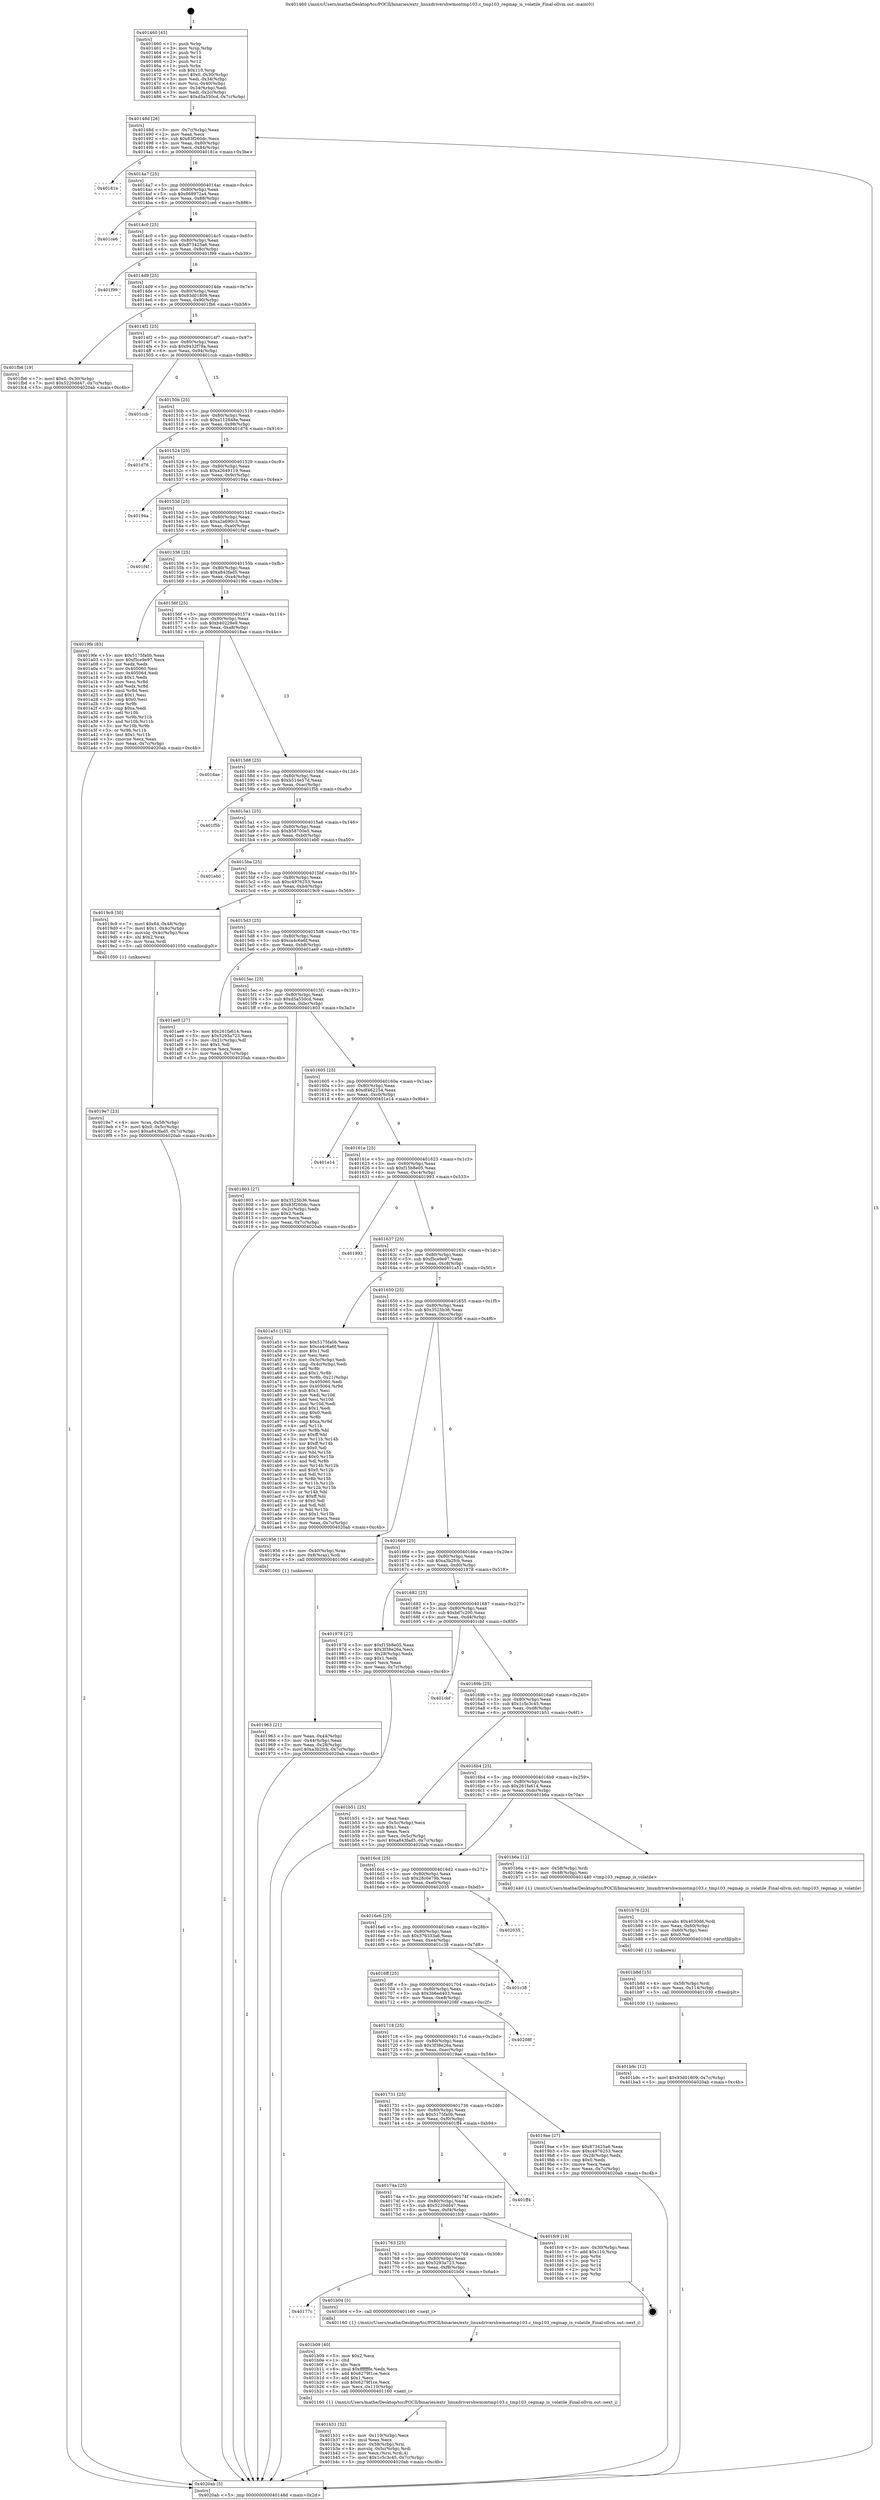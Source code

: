 digraph "0x401460" {
  label = "0x401460 (/mnt/c/Users/mathe/Desktop/tcc/POCII/binaries/extr_linuxdrivershwmontmp103.c_tmp103_regmap_is_volatile_Final-ollvm.out::main(0))"
  labelloc = "t"
  node[shape=record]

  Entry [label="",width=0.3,height=0.3,shape=circle,fillcolor=black,style=filled]
  "0x40148d" [label="{
     0x40148d [26]\l
     | [instrs]\l
     &nbsp;&nbsp;0x40148d \<+3\>: mov -0x7c(%rbp),%eax\l
     &nbsp;&nbsp;0x401490 \<+2\>: mov %eax,%ecx\l
     &nbsp;&nbsp;0x401492 \<+6\>: sub $0x83f260dc,%ecx\l
     &nbsp;&nbsp;0x401498 \<+3\>: mov %eax,-0x80(%rbp)\l
     &nbsp;&nbsp;0x40149b \<+6\>: mov %ecx,-0x84(%rbp)\l
     &nbsp;&nbsp;0x4014a1 \<+6\>: je 000000000040181e \<main+0x3be\>\l
  }"]
  "0x40181e" [label="{
     0x40181e\l
  }", style=dashed]
  "0x4014a7" [label="{
     0x4014a7 [25]\l
     | [instrs]\l
     &nbsp;&nbsp;0x4014a7 \<+5\>: jmp 00000000004014ac \<main+0x4c\>\l
     &nbsp;&nbsp;0x4014ac \<+3\>: mov -0x80(%rbp),%eax\l
     &nbsp;&nbsp;0x4014af \<+5\>: sub $0x868972a4,%eax\l
     &nbsp;&nbsp;0x4014b4 \<+6\>: mov %eax,-0x88(%rbp)\l
     &nbsp;&nbsp;0x4014ba \<+6\>: je 0000000000401ce6 \<main+0x886\>\l
  }"]
  Exit [label="",width=0.3,height=0.3,shape=circle,fillcolor=black,style=filled,peripheries=2]
  "0x401ce6" [label="{
     0x401ce6\l
  }", style=dashed]
  "0x4014c0" [label="{
     0x4014c0 [25]\l
     | [instrs]\l
     &nbsp;&nbsp;0x4014c0 \<+5\>: jmp 00000000004014c5 \<main+0x65\>\l
     &nbsp;&nbsp;0x4014c5 \<+3\>: mov -0x80(%rbp),%eax\l
     &nbsp;&nbsp;0x4014c8 \<+5\>: sub $0x873425a6,%eax\l
     &nbsp;&nbsp;0x4014cd \<+6\>: mov %eax,-0x8c(%rbp)\l
     &nbsp;&nbsp;0x4014d3 \<+6\>: je 0000000000401f99 \<main+0xb39\>\l
  }"]
  "0x401b9c" [label="{
     0x401b9c [12]\l
     | [instrs]\l
     &nbsp;&nbsp;0x401b9c \<+7\>: movl $0x93d01809,-0x7c(%rbp)\l
     &nbsp;&nbsp;0x401ba3 \<+5\>: jmp 00000000004020ab \<main+0xc4b\>\l
  }"]
  "0x401f99" [label="{
     0x401f99\l
  }", style=dashed]
  "0x4014d9" [label="{
     0x4014d9 [25]\l
     | [instrs]\l
     &nbsp;&nbsp;0x4014d9 \<+5\>: jmp 00000000004014de \<main+0x7e\>\l
     &nbsp;&nbsp;0x4014de \<+3\>: mov -0x80(%rbp),%eax\l
     &nbsp;&nbsp;0x4014e1 \<+5\>: sub $0x93d01809,%eax\l
     &nbsp;&nbsp;0x4014e6 \<+6\>: mov %eax,-0x90(%rbp)\l
     &nbsp;&nbsp;0x4014ec \<+6\>: je 0000000000401fb6 \<main+0xb56\>\l
  }"]
  "0x401b8d" [label="{
     0x401b8d [15]\l
     | [instrs]\l
     &nbsp;&nbsp;0x401b8d \<+4\>: mov -0x58(%rbp),%rdi\l
     &nbsp;&nbsp;0x401b91 \<+6\>: mov %eax,-0x114(%rbp)\l
     &nbsp;&nbsp;0x401b97 \<+5\>: call 0000000000401030 \<free@plt\>\l
     | [calls]\l
     &nbsp;&nbsp;0x401030 \{1\} (unknown)\l
  }"]
  "0x401fb6" [label="{
     0x401fb6 [19]\l
     | [instrs]\l
     &nbsp;&nbsp;0x401fb6 \<+7\>: movl $0x0,-0x30(%rbp)\l
     &nbsp;&nbsp;0x401fbd \<+7\>: movl $0x5220dd47,-0x7c(%rbp)\l
     &nbsp;&nbsp;0x401fc4 \<+5\>: jmp 00000000004020ab \<main+0xc4b\>\l
  }"]
  "0x4014f2" [label="{
     0x4014f2 [25]\l
     | [instrs]\l
     &nbsp;&nbsp;0x4014f2 \<+5\>: jmp 00000000004014f7 \<main+0x97\>\l
     &nbsp;&nbsp;0x4014f7 \<+3\>: mov -0x80(%rbp),%eax\l
     &nbsp;&nbsp;0x4014fa \<+5\>: sub $0x9432f79a,%eax\l
     &nbsp;&nbsp;0x4014ff \<+6\>: mov %eax,-0x94(%rbp)\l
     &nbsp;&nbsp;0x401505 \<+6\>: je 0000000000401ccb \<main+0x86b\>\l
  }"]
  "0x401b76" [label="{
     0x401b76 [23]\l
     | [instrs]\l
     &nbsp;&nbsp;0x401b76 \<+10\>: movabs $0x4030d6,%rdi\l
     &nbsp;&nbsp;0x401b80 \<+3\>: mov %eax,-0x60(%rbp)\l
     &nbsp;&nbsp;0x401b83 \<+3\>: mov -0x60(%rbp),%esi\l
     &nbsp;&nbsp;0x401b86 \<+2\>: mov $0x0,%al\l
     &nbsp;&nbsp;0x401b88 \<+5\>: call 0000000000401040 \<printf@plt\>\l
     | [calls]\l
     &nbsp;&nbsp;0x401040 \{1\} (unknown)\l
  }"]
  "0x401ccb" [label="{
     0x401ccb\l
  }", style=dashed]
  "0x40150b" [label="{
     0x40150b [25]\l
     | [instrs]\l
     &nbsp;&nbsp;0x40150b \<+5\>: jmp 0000000000401510 \<main+0xb0\>\l
     &nbsp;&nbsp;0x401510 \<+3\>: mov -0x80(%rbp),%eax\l
     &nbsp;&nbsp;0x401513 \<+5\>: sub $0xa112848e,%eax\l
     &nbsp;&nbsp;0x401518 \<+6\>: mov %eax,-0x98(%rbp)\l
     &nbsp;&nbsp;0x40151e \<+6\>: je 0000000000401d76 \<main+0x916\>\l
  }"]
  "0x401b31" [label="{
     0x401b31 [32]\l
     | [instrs]\l
     &nbsp;&nbsp;0x401b31 \<+6\>: mov -0x110(%rbp),%ecx\l
     &nbsp;&nbsp;0x401b37 \<+3\>: imul %eax,%ecx\l
     &nbsp;&nbsp;0x401b3a \<+4\>: mov -0x58(%rbp),%rsi\l
     &nbsp;&nbsp;0x401b3e \<+4\>: movslq -0x5c(%rbp),%rdi\l
     &nbsp;&nbsp;0x401b42 \<+3\>: mov %ecx,(%rsi,%rdi,4)\l
     &nbsp;&nbsp;0x401b45 \<+7\>: movl $0x1c5c3c45,-0x7c(%rbp)\l
     &nbsp;&nbsp;0x401b4c \<+5\>: jmp 00000000004020ab \<main+0xc4b\>\l
  }"]
  "0x401d76" [label="{
     0x401d76\l
  }", style=dashed]
  "0x401524" [label="{
     0x401524 [25]\l
     | [instrs]\l
     &nbsp;&nbsp;0x401524 \<+5\>: jmp 0000000000401529 \<main+0xc9\>\l
     &nbsp;&nbsp;0x401529 \<+3\>: mov -0x80(%rbp),%eax\l
     &nbsp;&nbsp;0x40152c \<+5\>: sub $0xa2649119,%eax\l
     &nbsp;&nbsp;0x401531 \<+6\>: mov %eax,-0x9c(%rbp)\l
     &nbsp;&nbsp;0x401537 \<+6\>: je 000000000040194a \<main+0x4ea\>\l
  }"]
  "0x401b09" [label="{
     0x401b09 [40]\l
     | [instrs]\l
     &nbsp;&nbsp;0x401b09 \<+5\>: mov $0x2,%ecx\l
     &nbsp;&nbsp;0x401b0e \<+1\>: cltd\l
     &nbsp;&nbsp;0x401b0f \<+2\>: idiv %ecx\l
     &nbsp;&nbsp;0x401b11 \<+6\>: imul $0xfffffffe,%edx,%ecx\l
     &nbsp;&nbsp;0x401b17 \<+6\>: add $0x6279f1ce,%ecx\l
     &nbsp;&nbsp;0x401b1d \<+3\>: add $0x1,%ecx\l
     &nbsp;&nbsp;0x401b20 \<+6\>: sub $0x6279f1ce,%ecx\l
     &nbsp;&nbsp;0x401b26 \<+6\>: mov %ecx,-0x110(%rbp)\l
     &nbsp;&nbsp;0x401b2c \<+5\>: call 0000000000401160 \<next_i\>\l
     | [calls]\l
     &nbsp;&nbsp;0x401160 \{1\} (/mnt/c/Users/mathe/Desktop/tcc/POCII/binaries/extr_linuxdrivershwmontmp103.c_tmp103_regmap_is_volatile_Final-ollvm.out::next_i)\l
  }"]
  "0x40194a" [label="{
     0x40194a\l
  }", style=dashed]
  "0x40153d" [label="{
     0x40153d [25]\l
     | [instrs]\l
     &nbsp;&nbsp;0x40153d \<+5\>: jmp 0000000000401542 \<main+0xe2\>\l
     &nbsp;&nbsp;0x401542 \<+3\>: mov -0x80(%rbp),%eax\l
     &nbsp;&nbsp;0x401545 \<+5\>: sub $0xa2a690c3,%eax\l
     &nbsp;&nbsp;0x40154a \<+6\>: mov %eax,-0xa0(%rbp)\l
     &nbsp;&nbsp;0x401550 \<+6\>: je 0000000000401f4f \<main+0xaef\>\l
  }"]
  "0x40177c" [label="{
     0x40177c\l
  }", style=dashed]
  "0x401f4f" [label="{
     0x401f4f\l
  }", style=dashed]
  "0x401556" [label="{
     0x401556 [25]\l
     | [instrs]\l
     &nbsp;&nbsp;0x401556 \<+5\>: jmp 000000000040155b \<main+0xfb\>\l
     &nbsp;&nbsp;0x40155b \<+3\>: mov -0x80(%rbp),%eax\l
     &nbsp;&nbsp;0x40155e \<+5\>: sub $0xa843fad5,%eax\l
     &nbsp;&nbsp;0x401563 \<+6\>: mov %eax,-0xa4(%rbp)\l
     &nbsp;&nbsp;0x401569 \<+6\>: je 00000000004019fe \<main+0x59e\>\l
  }"]
  "0x401b04" [label="{
     0x401b04 [5]\l
     | [instrs]\l
     &nbsp;&nbsp;0x401b04 \<+5\>: call 0000000000401160 \<next_i\>\l
     | [calls]\l
     &nbsp;&nbsp;0x401160 \{1\} (/mnt/c/Users/mathe/Desktop/tcc/POCII/binaries/extr_linuxdrivershwmontmp103.c_tmp103_regmap_is_volatile_Final-ollvm.out::next_i)\l
  }"]
  "0x4019fe" [label="{
     0x4019fe [83]\l
     | [instrs]\l
     &nbsp;&nbsp;0x4019fe \<+5\>: mov $0x5175fa0b,%eax\l
     &nbsp;&nbsp;0x401a03 \<+5\>: mov $0xf5ce9e97,%ecx\l
     &nbsp;&nbsp;0x401a08 \<+2\>: xor %edx,%edx\l
     &nbsp;&nbsp;0x401a0a \<+7\>: mov 0x405060,%esi\l
     &nbsp;&nbsp;0x401a11 \<+7\>: mov 0x405064,%edi\l
     &nbsp;&nbsp;0x401a18 \<+3\>: sub $0x1,%edx\l
     &nbsp;&nbsp;0x401a1b \<+3\>: mov %esi,%r8d\l
     &nbsp;&nbsp;0x401a1e \<+3\>: add %edx,%r8d\l
     &nbsp;&nbsp;0x401a21 \<+4\>: imul %r8d,%esi\l
     &nbsp;&nbsp;0x401a25 \<+3\>: and $0x1,%esi\l
     &nbsp;&nbsp;0x401a28 \<+3\>: cmp $0x0,%esi\l
     &nbsp;&nbsp;0x401a2b \<+4\>: sete %r9b\l
     &nbsp;&nbsp;0x401a2f \<+3\>: cmp $0xa,%edi\l
     &nbsp;&nbsp;0x401a32 \<+4\>: setl %r10b\l
     &nbsp;&nbsp;0x401a36 \<+3\>: mov %r9b,%r11b\l
     &nbsp;&nbsp;0x401a39 \<+3\>: and %r10b,%r11b\l
     &nbsp;&nbsp;0x401a3c \<+3\>: xor %r10b,%r9b\l
     &nbsp;&nbsp;0x401a3f \<+3\>: or %r9b,%r11b\l
     &nbsp;&nbsp;0x401a42 \<+4\>: test $0x1,%r11b\l
     &nbsp;&nbsp;0x401a46 \<+3\>: cmovne %ecx,%eax\l
     &nbsp;&nbsp;0x401a49 \<+3\>: mov %eax,-0x7c(%rbp)\l
     &nbsp;&nbsp;0x401a4c \<+5\>: jmp 00000000004020ab \<main+0xc4b\>\l
  }"]
  "0x40156f" [label="{
     0x40156f [25]\l
     | [instrs]\l
     &nbsp;&nbsp;0x40156f \<+5\>: jmp 0000000000401574 \<main+0x114\>\l
     &nbsp;&nbsp;0x401574 \<+3\>: mov -0x80(%rbp),%eax\l
     &nbsp;&nbsp;0x401577 \<+5\>: sub $0xb40228e9,%eax\l
     &nbsp;&nbsp;0x40157c \<+6\>: mov %eax,-0xa8(%rbp)\l
     &nbsp;&nbsp;0x401582 \<+6\>: je 00000000004018ae \<main+0x44e\>\l
  }"]
  "0x401763" [label="{
     0x401763 [25]\l
     | [instrs]\l
     &nbsp;&nbsp;0x401763 \<+5\>: jmp 0000000000401768 \<main+0x308\>\l
     &nbsp;&nbsp;0x401768 \<+3\>: mov -0x80(%rbp),%eax\l
     &nbsp;&nbsp;0x40176b \<+5\>: sub $0x5293a723,%eax\l
     &nbsp;&nbsp;0x401770 \<+6\>: mov %eax,-0xf8(%rbp)\l
     &nbsp;&nbsp;0x401776 \<+6\>: je 0000000000401b04 \<main+0x6a4\>\l
  }"]
  "0x4018ae" [label="{
     0x4018ae\l
  }", style=dashed]
  "0x401588" [label="{
     0x401588 [25]\l
     | [instrs]\l
     &nbsp;&nbsp;0x401588 \<+5\>: jmp 000000000040158d \<main+0x12d\>\l
     &nbsp;&nbsp;0x40158d \<+3\>: mov -0x80(%rbp),%eax\l
     &nbsp;&nbsp;0x401590 \<+5\>: sub $0xb514e57d,%eax\l
     &nbsp;&nbsp;0x401595 \<+6\>: mov %eax,-0xac(%rbp)\l
     &nbsp;&nbsp;0x40159b \<+6\>: je 0000000000401f5b \<main+0xafb\>\l
  }"]
  "0x401fc9" [label="{
     0x401fc9 [19]\l
     | [instrs]\l
     &nbsp;&nbsp;0x401fc9 \<+3\>: mov -0x30(%rbp),%eax\l
     &nbsp;&nbsp;0x401fcc \<+7\>: add $0x110,%rsp\l
     &nbsp;&nbsp;0x401fd3 \<+1\>: pop %rbx\l
     &nbsp;&nbsp;0x401fd4 \<+2\>: pop %r12\l
     &nbsp;&nbsp;0x401fd6 \<+2\>: pop %r14\l
     &nbsp;&nbsp;0x401fd8 \<+2\>: pop %r15\l
     &nbsp;&nbsp;0x401fda \<+1\>: pop %rbp\l
     &nbsp;&nbsp;0x401fdb \<+1\>: ret\l
  }"]
  "0x401f5b" [label="{
     0x401f5b\l
  }", style=dashed]
  "0x4015a1" [label="{
     0x4015a1 [25]\l
     | [instrs]\l
     &nbsp;&nbsp;0x4015a1 \<+5\>: jmp 00000000004015a6 \<main+0x146\>\l
     &nbsp;&nbsp;0x4015a6 \<+3\>: mov -0x80(%rbp),%eax\l
     &nbsp;&nbsp;0x4015a9 \<+5\>: sub $0xb58700e5,%eax\l
     &nbsp;&nbsp;0x4015ae \<+6\>: mov %eax,-0xb0(%rbp)\l
     &nbsp;&nbsp;0x4015b4 \<+6\>: je 0000000000401eb0 \<main+0xa50\>\l
  }"]
  "0x40174a" [label="{
     0x40174a [25]\l
     | [instrs]\l
     &nbsp;&nbsp;0x40174a \<+5\>: jmp 000000000040174f \<main+0x2ef\>\l
     &nbsp;&nbsp;0x40174f \<+3\>: mov -0x80(%rbp),%eax\l
     &nbsp;&nbsp;0x401752 \<+5\>: sub $0x5220dd47,%eax\l
     &nbsp;&nbsp;0x401757 \<+6\>: mov %eax,-0xf4(%rbp)\l
     &nbsp;&nbsp;0x40175d \<+6\>: je 0000000000401fc9 \<main+0xb69\>\l
  }"]
  "0x401eb0" [label="{
     0x401eb0\l
  }", style=dashed]
  "0x4015ba" [label="{
     0x4015ba [25]\l
     | [instrs]\l
     &nbsp;&nbsp;0x4015ba \<+5\>: jmp 00000000004015bf \<main+0x15f\>\l
     &nbsp;&nbsp;0x4015bf \<+3\>: mov -0x80(%rbp),%eax\l
     &nbsp;&nbsp;0x4015c2 \<+5\>: sub $0xc4976253,%eax\l
     &nbsp;&nbsp;0x4015c7 \<+6\>: mov %eax,-0xb4(%rbp)\l
     &nbsp;&nbsp;0x4015cd \<+6\>: je 00000000004019c9 \<main+0x569\>\l
  }"]
  "0x401ff4" [label="{
     0x401ff4\l
  }", style=dashed]
  "0x4019c9" [label="{
     0x4019c9 [30]\l
     | [instrs]\l
     &nbsp;&nbsp;0x4019c9 \<+7\>: movl $0x64,-0x48(%rbp)\l
     &nbsp;&nbsp;0x4019d0 \<+7\>: movl $0x1,-0x4c(%rbp)\l
     &nbsp;&nbsp;0x4019d7 \<+4\>: movslq -0x4c(%rbp),%rax\l
     &nbsp;&nbsp;0x4019db \<+4\>: shl $0x2,%rax\l
     &nbsp;&nbsp;0x4019df \<+3\>: mov %rax,%rdi\l
     &nbsp;&nbsp;0x4019e2 \<+5\>: call 0000000000401050 \<malloc@plt\>\l
     | [calls]\l
     &nbsp;&nbsp;0x401050 \{1\} (unknown)\l
  }"]
  "0x4015d3" [label="{
     0x4015d3 [25]\l
     | [instrs]\l
     &nbsp;&nbsp;0x4015d3 \<+5\>: jmp 00000000004015d8 \<main+0x178\>\l
     &nbsp;&nbsp;0x4015d8 \<+3\>: mov -0x80(%rbp),%eax\l
     &nbsp;&nbsp;0x4015db \<+5\>: sub $0xca4c6a6f,%eax\l
     &nbsp;&nbsp;0x4015e0 \<+6\>: mov %eax,-0xb8(%rbp)\l
     &nbsp;&nbsp;0x4015e6 \<+6\>: je 0000000000401ae9 \<main+0x689\>\l
  }"]
  "0x4019e7" [label="{
     0x4019e7 [23]\l
     | [instrs]\l
     &nbsp;&nbsp;0x4019e7 \<+4\>: mov %rax,-0x58(%rbp)\l
     &nbsp;&nbsp;0x4019eb \<+7\>: movl $0x0,-0x5c(%rbp)\l
     &nbsp;&nbsp;0x4019f2 \<+7\>: movl $0xa843fad5,-0x7c(%rbp)\l
     &nbsp;&nbsp;0x4019f9 \<+5\>: jmp 00000000004020ab \<main+0xc4b\>\l
  }"]
  "0x401ae9" [label="{
     0x401ae9 [27]\l
     | [instrs]\l
     &nbsp;&nbsp;0x401ae9 \<+5\>: mov $0x261fa614,%eax\l
     &nbsp;&nbsp;0x401aee \<+5\>: mov $0x5293a723,%ecx\l
     &nbsp;&nbsp;0x401af3 \<+3\>: mov -0x21(%rbp),%dl\l
     &nbsp;&nbsp;0x401af6 \<+3\>: test $0x1,%dl\l
     &nbsp;&nbsp;0x401af9 \<+3\>: cmovne %ecx,%eax\l
     &nbsp;&nbsp;0x401afc \<+3\>: mov %eax,-0x7c(%rbp)\l
     &nbsp;&nbsp;0x401aff \<+5\>: jmp 00000000004020ab \<main+0xc4b\>\l
  }"]
  "0x4015ec" [label="{
     0x4015ec [25]\l
     | [instrs]\l
     &nbsp;&nbsp;0x4015ec \<+5\>: jmp 00000000004015f1 \<main+0x191\>\l
     &nbsp;&nbsp;0x4015f1 \<+3\>: mov -0x80(%rbp),%eax\l
     &nbsp;&nbsp;0x4015f4 \<+5\>: sub $0xd5a550cd,%eax\l
     &nbsp;&nbsp;0x4015f9 \<+6\>: mov %eax,-0xbc(%rbp)\l
     &nbsp;&nbsp;0x4015ff \<+6\>: je 0000000000401803 \<main+0x3a3\>\l
  }"]
  "0x401731" [label="{
     0x401731 [25]\l
     | [instrs]\l
     &nbsp;&nbsp;0x401731 \<+5\>: jmp 0000000000401736 \<main+0x2d6\>\l
     &nbsp;&nbsp;0x401736 \<+3\>: mov -0x80(%rbp),%eax\l
     &nbsp;&nbsp;0x401739 \<+5\>: sub $0x5175fa0b,%eax\l
     &nbsp;&nbsp;0x40173e \<+6\>: mov %eax,-0xf0(%rbp)\l
     &nbsp;&nbsp;0x401744 \<+6\>: je 0000000000401ff4 \<main+0xb94\>\l
  }"]
  "0x401803" [label="{
     0x401803 [27]\l
     | [instrs]\l
     &nbsp;&nbsp;0x401803 \<+5\>: mov $0x3525b36,%eax\l
     &nbsp;&nbsp;0x401808 \<+5\>: mov $0x83f260dc,%ecx\l
     &nbsp;&nbsp;0x40180d \<+3\>: mov -0x2c(%rbp),%edx\l
     &nbsp;&nbsp;0x401810 \<+3\>: cmp $0x2,%edx\l
     &nbsp;&nbsp;0x401813 \<+3\>: cmovne %ecx,%eax\l
     &nbsp;&nbsp;0x401816 \<+3\>: mov %eax,-0x7c(%rbp)\l
     &nbsp;&nbsp;0x401819 \<+5\>: jmp 00000000004020ab \<main+0xc4b\>\l
  }"]
  "0x401605" [label="{
     0x401605 [25]\l
     | [instrs]\l
     &nbsp;&nbsp;0x401605 \<+5\>: jmp 000000000040160a \<main+0x1aa\>\l
     &nbsp;&nbsp;0x40160a \<+3\>: mov -0x80(%rbp),%eax\l
     &nbsp;&nbsp;0x40160d \<+5\>: sub $0xdf462254,%eax\l
     &nbsp;&nbsp;0x401612 \<+6\>: mov %eax,-0xc0(%rbp)\l
     &nbsp;&nbsp;0x401618 \<+6\>: je 0000000000401e14 \<main+0x9b4\>\l
  }"]
  "0x4020ab" [label="{
     0x4020ab [5]\l
     | [instrs]\l
     &nbsp;&nbsp;0x4020ab \<+5\>: jmp 000000000040148d \<main+0x2d\>\l
  }"]
  "0x401460" [label="{
     0x401460 [45]\l
     | [instrs]\l
     &nbsp;&nbsp;0x401460 \<+1\>: push %rbp\l
     &nbsp;&nbsp;0x401461 \<+3\>: mov %rsp,%rbp\l
     &nbsp;&nbsp;0x401464 \<+2\>: push %r15\l
     &nbsp;&nbsp;0x401466 \<+2\>: push %r14\l
     &nbsp;&nbsp;0x401468 \<+2\>: push %r12\l
     &nbsp;&nbsp;0x40146a \<+1\>: push %rbx\l
     &nbsp;&nbsp;0x40146b \<+7\>: sub $0x110,%rsp\l
     &nbsp;&nbsp;0x401472 \<+7\>: movl $0x0,-0x30(%rbp)\l
     &nbsp;&nbsp;0x401479 \<+3\>: mov %edi,-0x34(%rbp)\l
     &nbsp;&nbsp;0x40147c \<+4\>: mov %rsi,-0x40(%rbp)\l
     &nbsp;&nbsp;0x401480 \<+3\>: mov -0x34(%rbp),%edi\l
     &nbsp;&nbsp;0x401483 \<+3\>: mov %edi,-0x2c(%rbp)\l
     &nbsp;&nbsp;0x401486 \<+7\>: movl $0xd5a550cd,-0x7c(%rbp)\l
  }"]
  "0x4019ae" [label="{
     0x4019ae [27]\l
     | [instrs]\l
     &nbsp;&nbsp;0x4019ae \<+5\>: mov $0x873425a6,%eax\l
     &nbsp;&nbsp;0x4019b3 \<+5\>: mov $0xc4976253,%ecx\l
     &nbsp;&nbsp;0x4019b8 \<+3\>: mov -0x28(%rbp),%edx\l
     &nbsp;&nbsp;0x4019bb \<+3\>: cmp $0x0,%edx\l
     &nbsp;&nbsp;0x4019be \<+3\>: cmove %ecx,%eax\l
     &nbsp;&nbsp;0x4019c1 \<+3\>: mov %eax,-0x7c(%rbp)\l
     &nbsp;&nbsp;0x4019c4 \<+5\>: jmp 00000000004020ab \<main+0xc4b\>\l
  }"]
  "0x401e14" [label="{
     0x401e14\l
  }", style=dashed]
  "0x40161e" [label="{
     0x40161e [25]\l
     | [instrs]\l
     &nbsp;&nbsp;0x40161e \<+5\>: jmp 0000000000401623 \<main+0x1c3\>\l
     &nbsp;&nbsp;0x401623 \<+3\>: mov -0x80(%rbp),%eax\l
     &nbsp;&nbsp;0x401626 \<+5\>: sub $0xf15b8e05,%eax\l
     &nbsp;&nbsp;0x40162b \<+6\>: mov %eax,-0xc4(%rbp)\l
     &nbsp;&nbsp;0x401631 \<+6\>: je 0000000000401993 \<main+0x533\>\l
  }"]
  "0x401718" [label="{
     0x401718 [25]\l
     | [instrs]\l
     &nbsp;&nbsp;0x401718 \<+5\>: jmp 000000000040171d \<main+0x2bd\>\l
     &nbsp;&nbsp;0x40171d \<+3\>: mov -0x80(%rbp),%eax\l
     &nbsp;&nbsp;0x401720 \<+5\>: sub $0x3f38e26a,%eax\l
     &nbsp;&nbsp;0x401725 \<+6\>: mov %eax,-0xec(%rbp)\l
     &nbsp;&nbsp;0x40172b \<+6\>: je 00000000004019ae \<main+0x54e\>\l
  }"]
  "0x401993" [label="{
     0x401993\l
  }", style=dashed]
  "0x401637" [label="{
     0x401637 [25]\l
     | [instrs]\l
     &nbsp;&nbsp;0x401637 \<+5\>: jmp 000000000040163c \<main+0x1dc\>\l
     &nbsp;&nbsp;0x40163c \<+3\>: mov -0x80(%rbp),%eax\l
     &nbsp;&nbsp;0x40163f \<+5\>: sub $0xf5ce9e97,%eax\l
     &nbsp;&nbsp;0x401644 \<+6\>: mov %eax,-0xc8(%rbp)\l
     &nbsp;&nbsp;0x40164a \<+6\>: je 0000000000401a51 \<main+0x5f1\>\l
  }"]
  "0x40208f" [label="{
     0x40208f\l
  }", style=dashed]
  "0x401a51" [label="{
     0x401a51 [152]\l
     | [instrs]\l
     &nbsp;&nbsp;0x401a51 \<+5\>: mov $0x5175fa0b,%eax\l
     &nbsp;&nbsp;0x401a56 \<+5\>: mov $0xca4c6a6f,%ecx\l
     &nbsp;&nbsp;0x401a5b \<+2\>: mov $0x1,%dl\l
     &nbsp;&nbsp;0x401a5d \<+2\>: xor %esi,%esi\l
     &nbsp;&nbsp;0x401a5f \<+3\>: mov -0x5c(%rbp),%edi\l
     &nbsp;&nbsp;0x401a62 \<+3\>: cmp -0x4c(%rbp),%edi\l
     &nbsp;&nbsp;0x401a65 \<+4\>: setl %r8b\l
     &nbsp;&nbsp;0x401a69 \<+4\>: and $0x1,%r8b\l
     &nbsp;&nbsp;0x401a6d \<+4\>: mov %r8b,-0x21(%rbp)\l
     &nbsp;&nbsp;0x401a71 \<+7\>: mov 0x405060,%edi\l
     &nbsp;&nbsp;0x401a78 \<+8\>: mov 0x405064,%r9d\l
     &nbsp;&nbsp;0x401a80 \<+3\>: sub $0x1,%esi\l
     &nbsp;&nbsp;0x401a83 \<+3\>: mov %edi,%r10d\l
     &nbsp;&nbsp;0x401a86 \<+3\>: add %esi,%r10d\l
     &nbsp;&nbsp;0x401a89 \<+4\>: imul %r10d,%edi\l
     &nbsp;&nbsp;0x401a8d \<+3\>: and $0x1,%edi\l
     &nbsp;&nbsp;0x401a90 \<+3\>: cmp $0x0,%edi\l
     &nbsp;&nbsp;0x401a93 \<+4\>: sete %r8b\l
     &nbsp;&nbsp;0x401a97 \<+4\>: cmp $0xa,%r9d\l
     &nbsp;&nbsp;0x401a9b \<+4\>: setl %r11b\l
     &nbsp;&nbsp;0x401a9f \<+3\>: mov %r8b,%bl\l
     &nbsp;&nbsp;0x401aa2 \<+3\>: xor $0xff,%bl\l
     &nbsp;&nbsp;0x401aa5 \<+3\>: mov %r11b,%r14b\l
     &nbsp;&nbsp;0x401aa8 \<+4\>: xor $0xff,%r14b\l
     &nbsp;&nbsp;0x401aac \<+3\>: xor $0x0,%dl\l
     &nbsp;&nbsp;0x401aaf \<+3\>: mov %bl,%r15b\l
     &nbsp;&nbsp;0x401ab2 \<+4\>: and $0x0,%r15b\l
     &nbsp;&nbsp;0x401ab6 \<+3\>: and %dl,%r8b\l
     &nbsp;&nbsp;0x401ab9 \<+3\>: mov %r14b,%r12b\l
     &nbsp;&nbsp;0x401abc \<+4\>: and $0x0,%r12b\l
     &nbsp;&nbsp;0x401ac0 \<+3\>: and %dl,%r11b\l
     &nbsp;&nbsp;0x401ac3 \<+3\>: or %r8b,%r15b\l
     &nbsp;&nbsp;0x401ac6 \<+3\>: or %r11b,%r12b\l
     &nbsp;&nbsp;0x401ac9 \<+3\>: xor %r12b,%r15b\l
     &nbsp;&nbsp;0x401acc \<+3\>: or %r14b,%bl\l
     &nbsp;&nbsp;0x401acf \<+3\>: xor $0xff,%bl\l
     &nbsp;&nbsp;0x401ad2 \<+3\>: or $0x0,%dl\l
     &nbsp;&nbsp;0x401ad5 \<+2\>: and %dl,%bl\l
     &nbsp;&nbsp;0x401ad7 \<+3\>: or %bl,%r15b\l
     &nbsp;&nbsp;0x401ada \<+4\>: test $0x1,%r15b\l
     &nbsp;&nbsp;0x401ade \<+3\>: cmovne %ecx,%eax\l
     &nbsp;&nbsp;0x401ae1 \<+3\>: mov %eax,-0x7c(%rbp)\l
     &nbsp;&nbsp;0x401ae4 \<+5\>: jmp 00000000004020ab \<main+0xc4b\>\l
  }"]
  "0x401650" [label="{
     0x401650 [25]\l
     | [instrs]\l
     &nbsp;&nbsp;0x401650 \<+5\>: jmp 0000000000401655 \<main+0x1f5\>\l
     &nbsp;&nbsp;0x401655 \<+3\>: mov -0x80(%rbp),%eax\l
     &nbsp;&nbsp;0x401658 \<+5\>: sub $0x3525b36,%eax\l
     &nbsp;&nbsp;0x40165d \<+6\>: mov %eax,-0xcc(%rbp)\l
     &nbsp;&nbsp;0x401663 \<+6\>: je 0000000000401956 \<main+0x4f6\>\l
  }"]
  "0x4016ff" [label="{
     0x4016ff [25]\l
     | [instrs]\l
     &nbsp;&nbsp;0x4016ff \<+5\>: jmp 0000000000401704 \<main+0x2a4\>\l
     &nbsp;&nbsp;0x401704 \<+3\>: mov -0x80(%rbp),%eax\l
     &nbsp;&nbsp;0x401707 \<+5\>: sub $0x3b6ed403,%eax\l
     &nbsp;&nbsp;0x40170c \<+6\>: mov %eax,-0xe8(%rbp)\l
     &nbsp;&nbsp;0x401712 \<+6\>: je 000000000040208f \<main+0xc2f\>\l
  }"]
  "0x401956" [label="{
     0x401956 [13]\l
     | [instrs]\l
     &nbsp;&nbsp;0x401956 \<+4\>: mov -0x40(%rbp),%rax\l
     &nbsp;&nbsp;0x40195a \<+4\>: mov 0x8(%rax),%rdi\l
     &nbsp;&nbsp;0x40195e \<+5\>: call 0000000000401060 \<atoi@plt\>\l
     | [calls]\l
     &nbsp;&nbsp;0x401060 \{1\} (unknown)\l
  }"]
  "0x401669" [label="{
     0x401669 [25]\l
     | [instrs]\l
     &nbsp;&nbsp;0x401669 \<+5\>: jmp 000000000040166e \<main+0x20e\>\l
     &nbsp;&nbsp;0x40166e \<+3\>: mov -0x80(%rbp),%eax\l
     &nbsp;&nbsp;0x401671 \<+5\>: sub $0xa3b2fcb,%eax\l
     &nbsp;&nbsp;0x401676 \<+6\>: mov %eax,-0xd0(%rbp)\l
     &nbsp;&nbsp;0x40167c \<+6\>: je 0000000000401978 \<main+0x518\>\l
  }"]
  "0x401963" [label="{
     0x401963 [21]\l
     | [instrs]\l
     &nbsp;&nbsp;0x401963 \<+3\>: mov %eax,-0x44(%rbp)\l
     &nbsp;&nbsp;0x401966 \<+3\>: mov -0x44(%rbp),%eax\l
     &nbsp;&nbsp;0x401969 \<+3\>: mov %eax,-0x28(%rbp)\l
     &nbsp;&nbsp;0x40196c \<+7\>: movl $0xa3b2fcb,-0x7c(%rbp)\l
     &nbsp;&nbsp;0x401973 \<+5\>: jmp 00000000004020ab \<main+0xc4b\>\l
  }"]
  "0x401c38" [label="{
     0x401c38\l
  }", style=dashed]
  "0x401978" [label="{
     0x401978 [27]\l
     | [instrs]\l
     &nbsp;&nbsp;0x401978 \<+5\>: mov $0xf15b8e05,%eax\l
     &nbsp;&nbsp;0x40197d \<+5\>: mov $0x3f38e26a,%ecx\l
     &nbsp;&nbsp;0x401982 \<+3\>: mov -0x28(%rbp),%edx\l
     &nbsp;&nbsp;0x401985 \<+3\>: cmp $0x1,%edx\l
     &nbsp;&nbsp;0x401988 \<+3\>: cmovl %ecx,%eax\l
     &nbsp;&nbsp;0x40198b \<+3\>: mov %eax,-0x7c(%rbp)\l
     &nbsp;&nbsp;0x40198e \<+5\>: jmp 00000000004020ab \<main+0xc4b\>\l
  }"]
  "0x401682" [label="{
     0x401682 [25]\l
     | [instrs]\l
     &nbsp;&nbsp;0x401682 \<+5\>: jmp 0000000000401687 \<main+0x227\>\l
     &nbsp;&nbsp;0x401687 \<+3\>: mov -0x80(%rbp),%eax\l
     &nbsp;&nbsp;0x40168a \<+5\>: sub $0xbd7c200,%eax\l
     &nbsp;&nbsp;0x40168f \<+6\>: mov %eax,-0xd4(%rbp)\l
     &nbsp;&nbsp;0x401695 \<+6\>: je 0000000000401cbf \<main+0x85f\>\l
  }"]
  "0x4016e6" [label="{
     0x4016e6 [25]\l
     | [instrs]\l
     &nbsp;&nbsp;0x4016e6 \<+5\>: jmp 00000000004016eb \<main+0x28b\>\l
     &nbsp;&nbsp;0x4016eb \<+3\>: mov -0x80(%rbp),%eax\l
     &nbsp;&nbsp;0x4016ee \<+5\>: sub $0x376333a6,%eax\l
     &nbsp;&nbsp;0x4016f3 \<+6\>: mov %eax,-0xe4(%rbp)\l
     &nbsp;&nbsp;0x4016f9 \<+6\>: je 0000000000401c38 \<main+0x7d8\>\l
  }"]
  "0x401cbf" [label="{
     0x401cbf\l
  }", style=dashed]
  "0x40169b" [label="{
     0x40169b [25]\l
     | [instrs]\l
     &nbsp;&nbsp;0x40169b \<+5\>: jmp 00000000004016a0 \<main+0x240\>\l
     &nbsp;&nbsp;0x4016a0 \<+3\>: mov -0x80(%rbp),%eax\l
     &nbsp;&nbsp;0x4016a3 \<+5\>: sub $0x1c5c3c45,%eax\l
     &nbsp;&nbsp;0x4016a8 \<+6\>: mov %eax,-0xd8(%rbp)\l
     &nbsp;&nbsp;0x4016ae \<+6\>: je 0000000000401b51 \<main+0x6f1\>\l
  }"]
  "0x402035" [label="{
     0x402035\l
  }", style=dashed]
  "0x401b51" [label="{
     0x401b51 [25]\l
     | [instrs]\l
     &nbsp;&nbsp;0x401b51 \<+2\>: xor %eax,%eax\l
     &nbsp;&nbsp;0x401b53 \<+3\>: mov -0x5c(%rbp),%ecx\l
     &nbsp;&nbsp;0x401b56 \<+3\>: sub $0x1,%eax\l
     &nbsp;&nbsp;0x401b59 \<+2\>: sub %eax,%ecx\l
     &nbsp;&nbsp;0x401b5b \<+3\>: mov %ecx,-0x5c(%rbp)\l
     &nbsp;&nbsp;0x401b5e \<+7\>: movl $0xa843fad5,-0x7c(%rbp)\l
     &nbsp;&nbsp;0x401b65 \<+5\>: jmp 00000000004020ab \<main+0xc4b\>\l
  }"]
  "0x4016b4" [label="{
     0x4016b4 [25]\l
     | [instrs]\l
     &nbsp;&nbsp;0x4016b4 \<+5\>: jmp 00000000004016b9 \<main+0x259\>\l
     &nbsp;&nbsp;0x4016b9 \<+3\>: mov -0x80(%rbp),%eax\l
     &nbsp;&nbsp;0x4016bc \<+5\>: sub $0x261fa614,%eax\l
     &nbsp;&nbsp;0x4016c1 \<+6\>: mov %eax,-0xdc(%rbp)\l
     &nbsp;&nbsp;0x4016c7 \<+6\>: je 0000000000401b6a \<main+0x70a\>\l
  }"]
  "0x4016cd" [label="{
     0x4016cd [25]\l
     | [instrs]\l
     &nbsp;&nbsp;0x4016cd \<+5\>: jmp 00000000004016d2 \<main+0x272\>\l
     &nbsp;&nbsp;0x4016d2 \<+3\>: mov -0x80(%rbp),%eax\l
     &nbsp;&nbsp;0x4016d5 \<+5\>: sub $0x28c0e79b,%eax\l
     &nbsp;&nbsp;0x4016da \<+6\>: mov %eax,-0xe0(%rbp)\l
     &nbsp;&nbsp;0x4016e0 \<+6\>: je 0000000000402035 \<main+0xbd5\>\l
  }"]
  "0x401b6a" [label="{
     0x401b6a [12]\l
     | [instrs]\l
     &nbsp;&nbsp;0x401b6a \<+4\>: mov -0x58(%rbp),%rdi\l
     &nbsp;&nbsp;0x401b6e \<+3\>: mov -0x48(%rbp),%esi\l
     &nbsp;&nbsp;0x401b71 \<+5\>: call 0000000000401440 \<tmp103_regmap_is_volatile\>\l
     | [calls]\l
     &nbsp;&nbsp;0x401440 \{1\} (/mnt/c/Users/mathe/Desktop/tcc/POCII/binaries/extr_linuxdrivershwmontmp103.c_tmp103_regmap_is_volatile_Final-ollvm.out::tmp103_regmap_is_volatile)\l
  }"]
  Entry -> "0x401460" [label=" 1"]
  "0x40148d" -> "0x40181e" [label=" 0"]
  "0x40148d" -> "0x4014a7" [label=" 16"]
  "0x401fc9" -> Exit [label=" 1"]
  "0x4014a7" -> "0x401ce6" [label=" 0"]
  "0x4014a7" -> "0x4014c0" [label=" 16"]
  "0x401fb6" -> "0x4020ab" [label=" 1"]
  "0x4014c0" -> "0x401f99" [label=" 0"]
  "0x4014c0" -> "0x4014d9" [label=" 16"]
  "0x401b9c" -> "0x4020ab" [label=" 1"]
  "0x4014d9" -> "0x401fb6" [label=" 1"]
  "0x4014d9" -> "0x4014f2" [label=" 15"]
  "0x401b8d" -> "0x401b9c" [label=" 1"]
  "0x4014f2" -> "0x401ccb" [label=" 0"]
  "0x4014f2" -> "0x40150b" [label=" 15"]
  "0x401b76" -> "0x401b8d" [label=" 1"]
  "0x40150b" -> "0x401d76" [label=" 0"]
  "0x40150b" -> "0x401524" [label=" 15"]
  "0x401b6a" -> "0x401b76" [label=" 1"]
  "0x401524" -> "0x40194a" [label=" 0"]
  "0x401524" -> "0x40153d" [label=" 15"]
  "0x401b51" -> "0x4020ab" [label=" 1"]
  "0x40153d" -> "0x401f4f" [label=" 0"]
  "0x40153d" -> "0x401556" [label=" 15"]
  "0x401b31" -> "0x4020ab" [label=" 1"]
  "0x401556" -> "0x4019fe" [label=" 2"]
  "0x401556" -> "0x40156f" [label=" 13"]
  "0x401b09" -> "0x401b31" [label=" 1"]
  "0x40156f" -> "0x4018ae" [label=" 0"]
  "0x40156f" -> "0x401588" [label=" 13"]
  "0x401763" -> "0x40177c" [label=" 0"]
  "0x401588" -> "0x401f5b" [label=" 0"]
  "0x401588" -> "0x4015a1" [label=" 13"]
  "0x401763" -> "0x401b04" [label=" 1"]
  "0x4015a1" -> "0x401eb0" [label=" 0"]
  "0x4015a1" -> "0x4015ba" [label=" 13"]
  "0x40174a" -> "0x401763" [label=" 1"]
  "0x4015ba" -> "0x4019c9" [label=" 1"]
  "0x4015ba" -> "0x4015d3" [label=" 12"]
  "0x40174a" -> "0x401fc9" [label=" 1"]
  "0x4015d3" -> "0x401ae9" [label=" 2"]
  "0x4015d3" -> "0x4015ec" [label=" 10"]
  "0x401731" -> "0x40174a" [label=" 2"]
  "0x4015ec" -> "0x401803" [label=" 1"]
  "0x4015ec" -> "0x401605" [label=" 9"]
  "0x401803" -> "0x4020ab" [label=" 1"]
  "0x401460" -> "0x40148d" [label=" 1"]
  "0x4020ab" -> "0x40148d" [label=" 15"]
  "0x401731" -> "0x401ff4" [label=" 0"]
  "0x401605" -> "0x401e14" [label=" 0"]
  "0x401605" -> "0x40161e" [label=" 9"]
  "0x401b04" -> "0x401b09" [label=" 1"]
  "0x40161e" -> "0x401993" [label=" 0"]
  "0x40161e" -> "0x401637" [label=" 9"]
  "0x401a51" -> "0x4020ab" [label=" 2"]
  "0x401637" -> "0x401a51" [label=" 2"]
  "0x401637" -> "0x401650" [label=" 7"]
  "0x4019fe" -> "0x4020ab" [label=" 2"]
  "0x401650" -> "0x401956" [label=" 1"]
  "0x401650" -> "0x401669" [label=" 6"]
  "0x401956" -> "0x401963" [label=" 1"]
  "0x401963" -> "0x4020ab" [label=" 1"]
  "0x4019c9" -> "0x4019e7" [label=" 1"]
  "0x401669" -> "0x401978" [label=" 1"]
  "0x401669" -> "0x401682" [label=" 5"]
  "0x401978" -> "0x4020ab" [label=" 1"]
  "0x4019ae" -> "0x4020ab" [label=" 1"]
  "0x401682" -> "0x401cbf" [label=" 0"]
  "0x401682" -> "0x40169b" [label=" 5"]
  "0x401718" -> "0x4019ae" [label=" 1"]
  "0x40169b" -> "0x401b51" [label=" 1"]
  "0x40169b" -> "0x4016b4" [label=" 4"]
  "0x401ae9" -> "0x4020ab" [label=" 2"]
  "0x4016b4" -> "0x401b6a" [label=" 1"]
  "0x4016b4" -> "0x4016cd" [label=" 3"]
  "0x4016ff" -> "0x401718" [label=" 3"]
  "0x4016cd" -> "0x402035" [label=" 0"]
  "0x4016cd" -> "0x4016e6" [label=" 3"]
  "0x401718" -> "0x401731" [label=" 2"]
  "0x4016e6" -> "0x401c38" [label=" 0"]
  "0x4016e6" -> "0x4016ff" [label=" 3"]
  "0x4019e7" -> "0x4020ab" [label=" 1"]
  "0x4016ff" -> "0x40208f" [label=" 0"]
}
